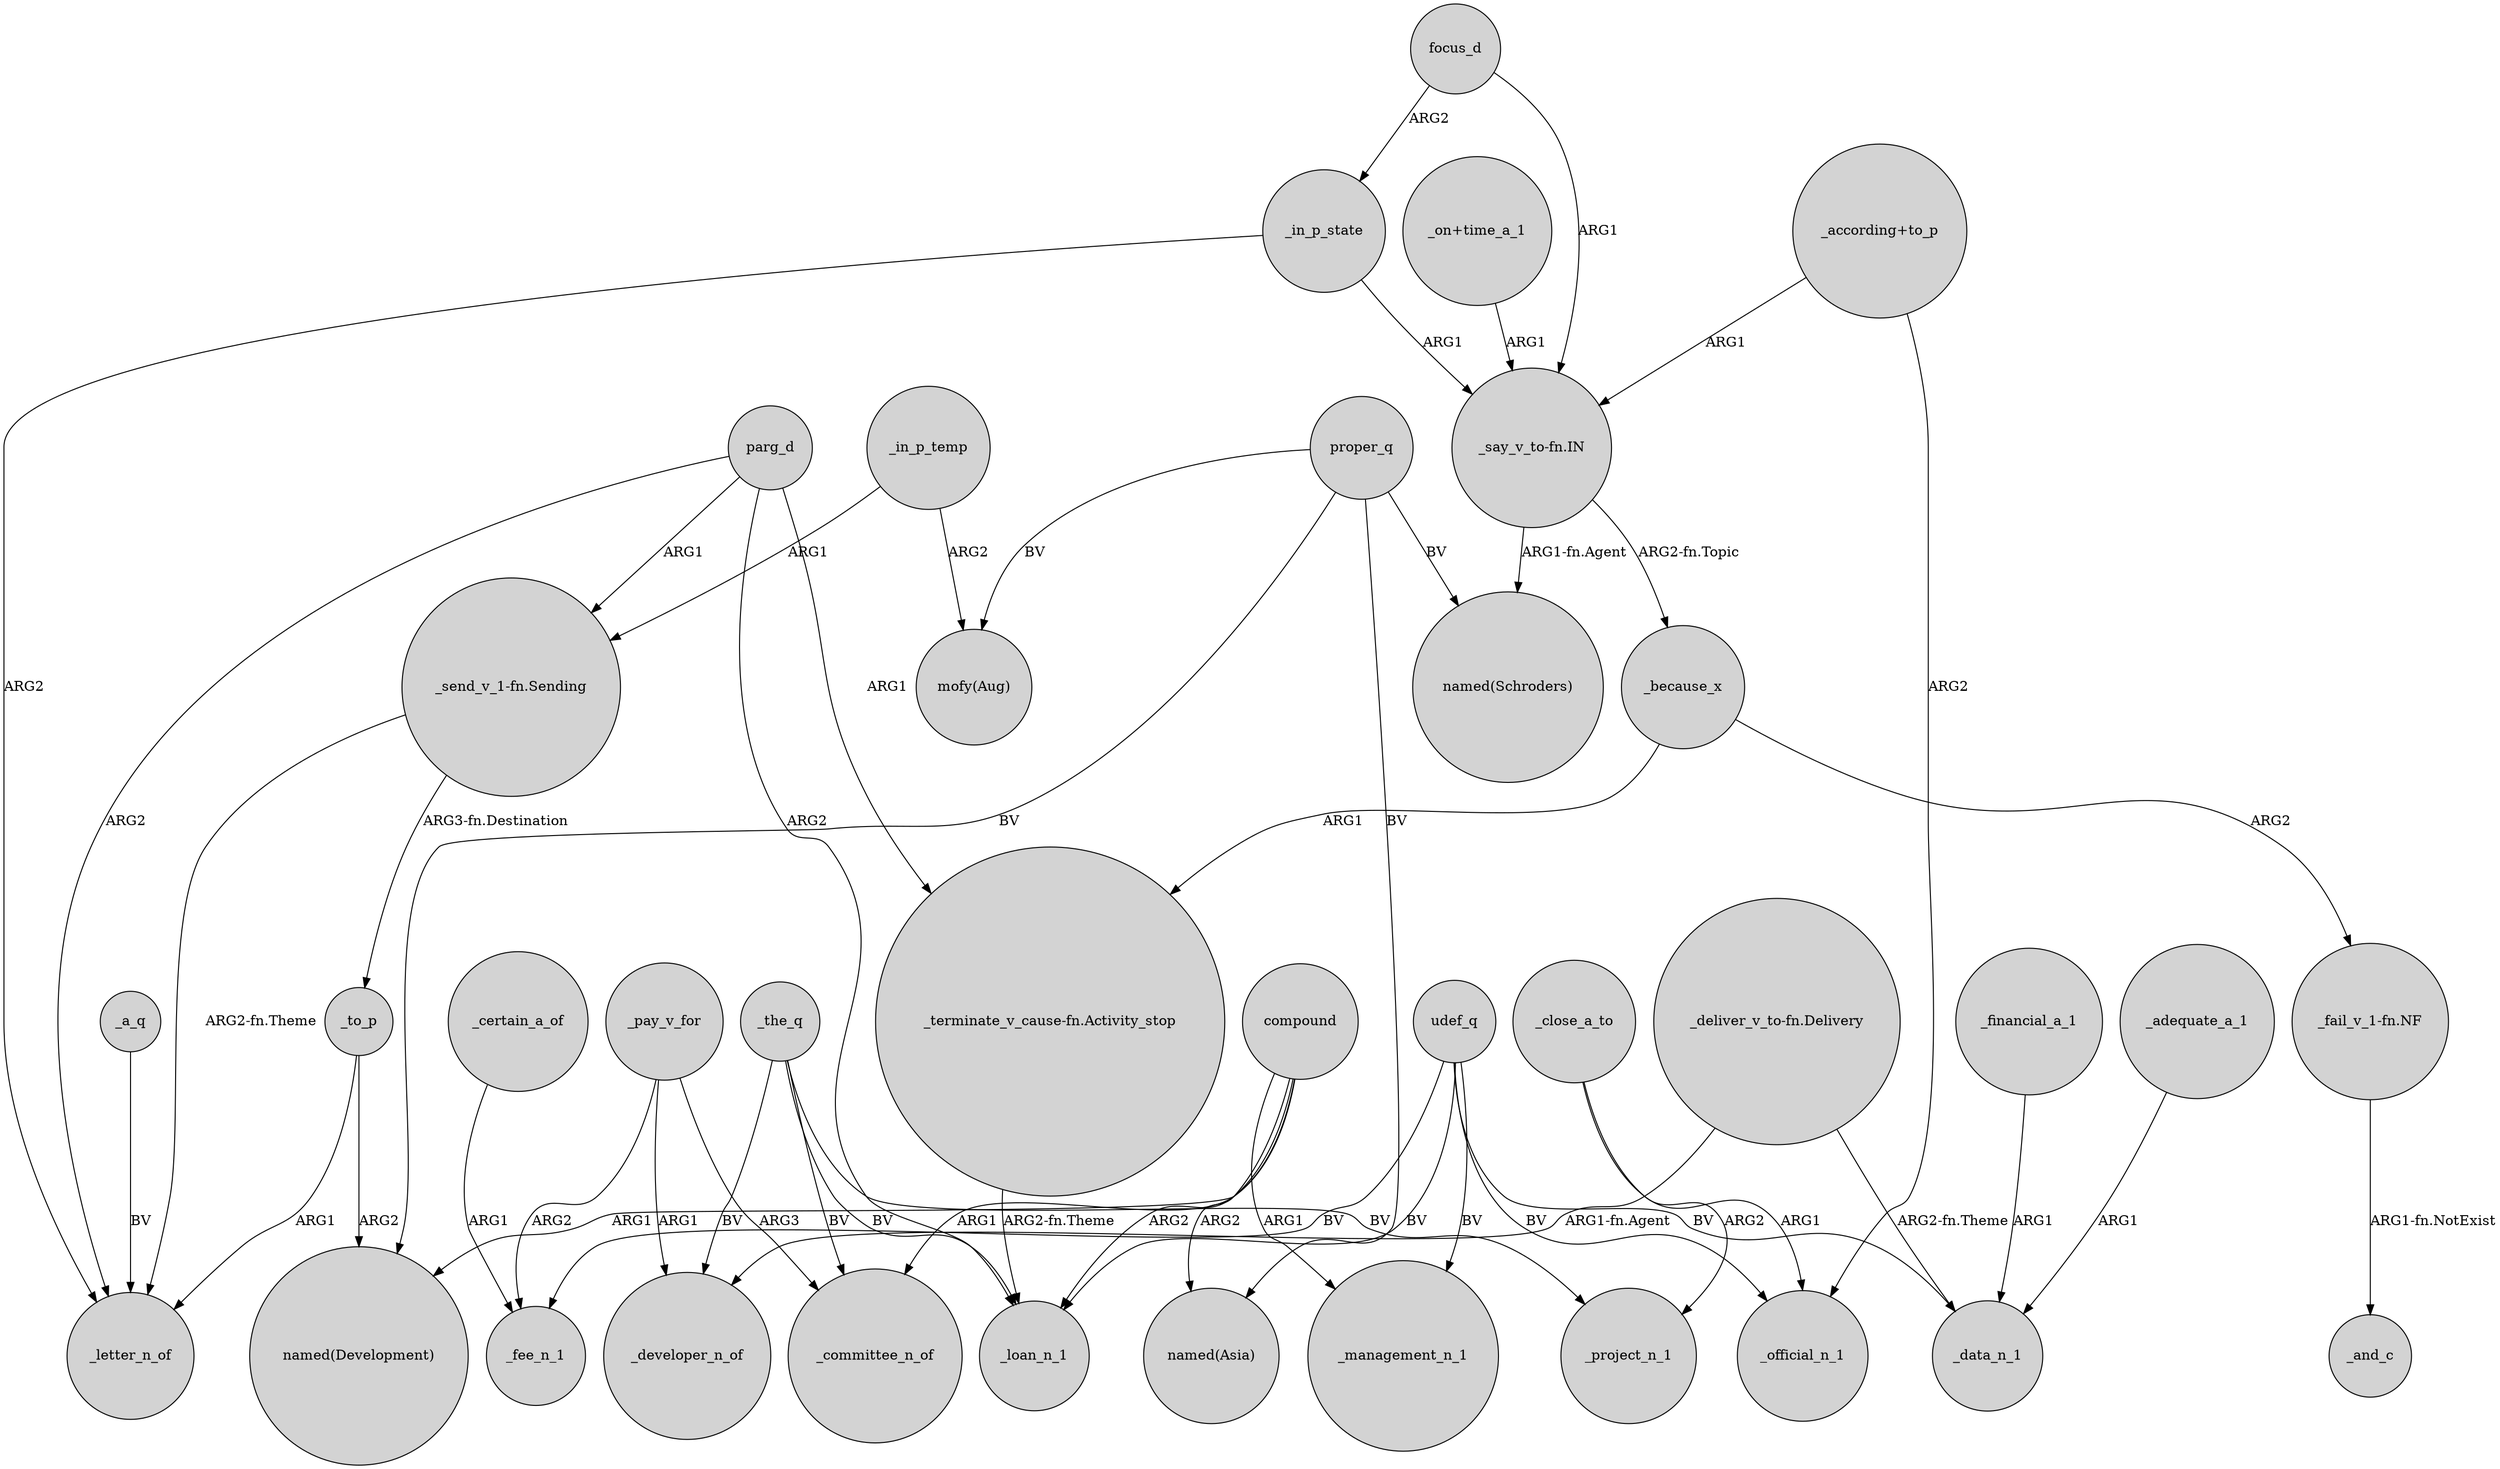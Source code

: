 digraph {
	node [shape=circle style=filled]
	parg_d -> _loan_n_1 [label=ARG2]
	udef_q -> _fee_n_1 [label=BV]
	_pay_v_for -> _developer_n_of [label=ARG1]
	_financial_a_1 -> _data_n_1 [label=ARG1]
	proper_q -> "named(Development)" [label=BV]
	_pay_v_for -> _committee_n_of [label=ARG3]
	"_send_v_1-fn.Sending" -> _letter_n_of [label="ARG2-fn.Theme"]
	udef_q -> _loan_n_1 [label=BV]
	focus_d -> _in_p_state [label=ARG2]
	_the_q -> _project_n_1 [label=BV]
	_close_a_to -> _official_n_1 [label=ARG1]
	_the_q -> _committee_n_of [label=BV]
	parg_d -> "_terminate_v_cause-fn.Activity_stop" [label=ARG1]
	udef_q -> _management_n_1 [label=BV]
	compound -> _management_n_1 [label=ARG1]
	"_say_v_to-fn.IN" -> _because_x [label="ARG2-fn.Topic"]
	compound -> _loan_n_1 [label=ARG2]
	_close_a_to -> _project_n_1 [label=ARG2]
	_because_x -> "_fail_v_1-fn.NF" [label=ARG2]
	compound -> "named(Asia)" [label=ARG2]
	"_fail_v_1-fn.NF" -> _and_c [label="ARG1-fn.NotExist"]
	_in_p_temp -> "mofy(Aug)" [label=ARG2]
	_the_q -> _loan_n_1 [label=BV]
	_because_x -> "_terminate_v_cause-fn.Activity_stop" [label=ARG1]
	_to_p -> _letter_n_of [label=ARG1]
	udef_q -> _data_n_1 [label=BV]
	_adequate_a_1 -> _data_n_1 [label=ARG1]
	"_according+to_p" -> "_say_v_to-fn.IN" [label=ARG1]
	"_on+time_a_1" -> "_say_v_to-fn.IN" [label=ARG1]
	udef_q -> _official_n_1 [label=BV]
	proper_q -> "mofy(Aug)" [label=BV]
	"_according+to_p" -> _official_n_1 [label=ARG2]
	_certain_a_of -> _fee_n_1 [label=ARG1]
	"_send_v_1-fn.Sending" -> _to_p [label="ARG3-fn.Destination"]
	"_deliver_v_to-fn.Delivery" -> _developer_n_of [label="ARG1-fn.Agent"]
	"_terminate_v_cause-fn.Activity_stop" -> _loan_n_1 [label="ARG2-fn.Theme"]
	_in_p_state -> _letter_n_of [label=ARG2]
	_pay_v_for -> _fee_n_1 [label=ARG2]
	proper_q -> "named(Schroders)" [label=BV]
	parg_d -> "_send_v_1-fn.Sending" [label=ARG1]
	compound -> _committee_n_of [label=ARG1]
	_the_q -> _developer_n_of [label=BV]
	compound -> "named(Development)" [label=ARG1]
	_in_p_temp -> "_send_v_1-fn.Sending" [label=ARG1]
	_a_q -> _letter_n_of [label=BV]
	"_deliver_v_to-fn.Delivery" -> _data_n_1 [label="ARG2-fn.Theme"]
	_to_p -> "named(Development)" [label=ARG2]
	_in_p_state -> "_say_v_to-fn.IN" [label=ARG1]
	proper_q -> "named(Asia)" [label=BV]
	"_say_v_to-fn.IN" -> "named(Schroders)" [label="ARG1-fn.Agent"]
	focus_d -> "_say_v_to-fn.IN" [label=ARG1]
	parg_d -> _letter_n_of [label=ARG2]
}

